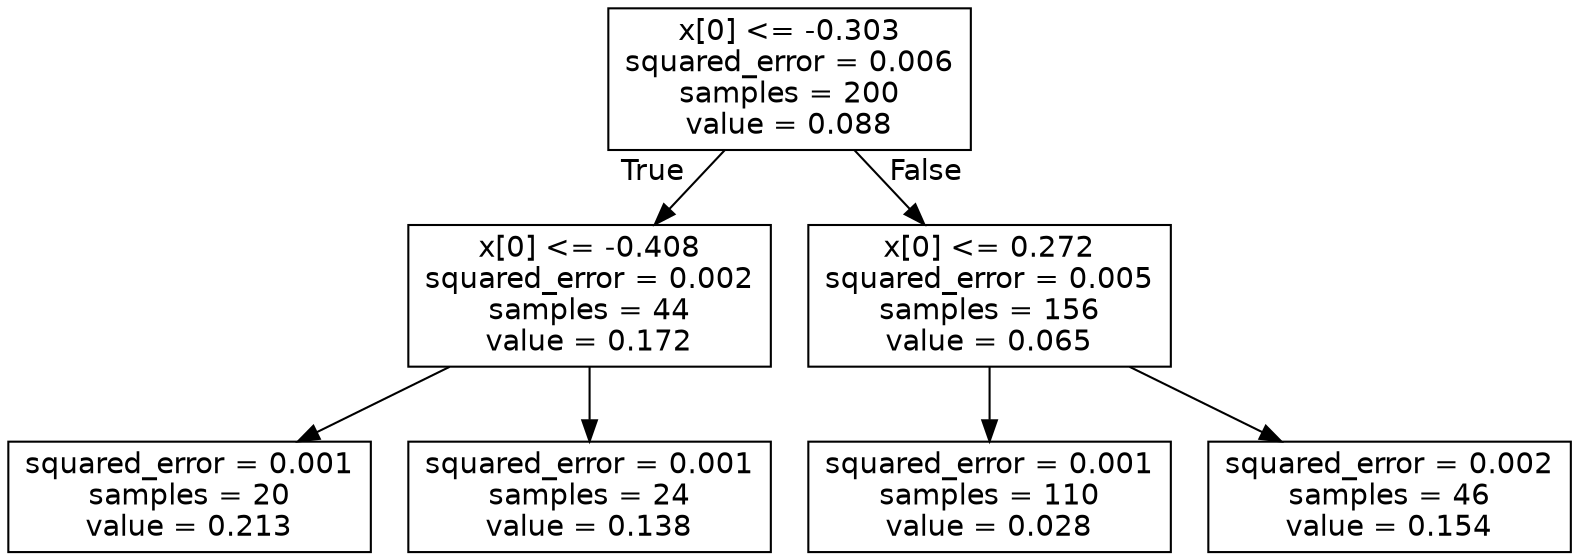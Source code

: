 digraph Tree {
node [shape=box, fontname="helvetica"] ;
edge [fontname="helvetica"] ;
0 [label="x[0] <= -0.303\nsquared_error = 0.006\nsamples = 200\nvalue = 0.088"] ;
1 [label="x[0] <= -0.408\nsquared_error = 0.002\nsamples = 44\nvalue = 0.172"] ;
0 -> 1 [labeldistance=2.5, labelangle=45, headlabel="True"] ;
2 [label="squared_error = 0.001\nsamples = 20\nvalue = 0.213"] ;
1 -> 2 ;
3 [label="squared_error = 0.001\nsamples = 24\nvalue = 0.138"] ;
1 -> 3 ;
4 [label="x[0] <= 0.272\nsquared_error = 0.005\nsamples = 156\nvalue = 0.065"] ;
0 -> 4 [labeldistance=2.5, labelangle=-45, headlabel="False"] ;
5 [label="squared_error = 0.001\nsamples = 110\nvalue = 0.028"] ;
4 -> 5 ;
6 [label="squared_error = 0.002\nsamples = 46\nvalue = 0.154"] ;
4 -> 6 ;
}